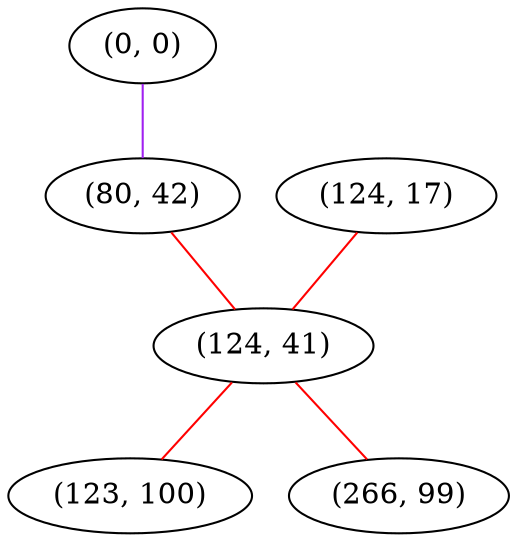 graph "" {
"(0, 0)";
"(124, 17)";
"(80, 42)";
"(124, 41)";
"(123, 100)";
"(266, 99)";
"(0, 0)" -- "(80, 42)"  [color=purple, key=0, weight=4];
"(124, 17)" -- "(124, 41)"  [color=red, key=0, weight=1];
"(80, 42)" -- "(124, 41)"  [color=red, key=0, weight=1];
"(124, 41)" -- "(266, 99)"  [color=red, key=0, weight=1];
"(124, 41)" -- "(123, 100)"  [color=red, key=0, weight=1];
}
